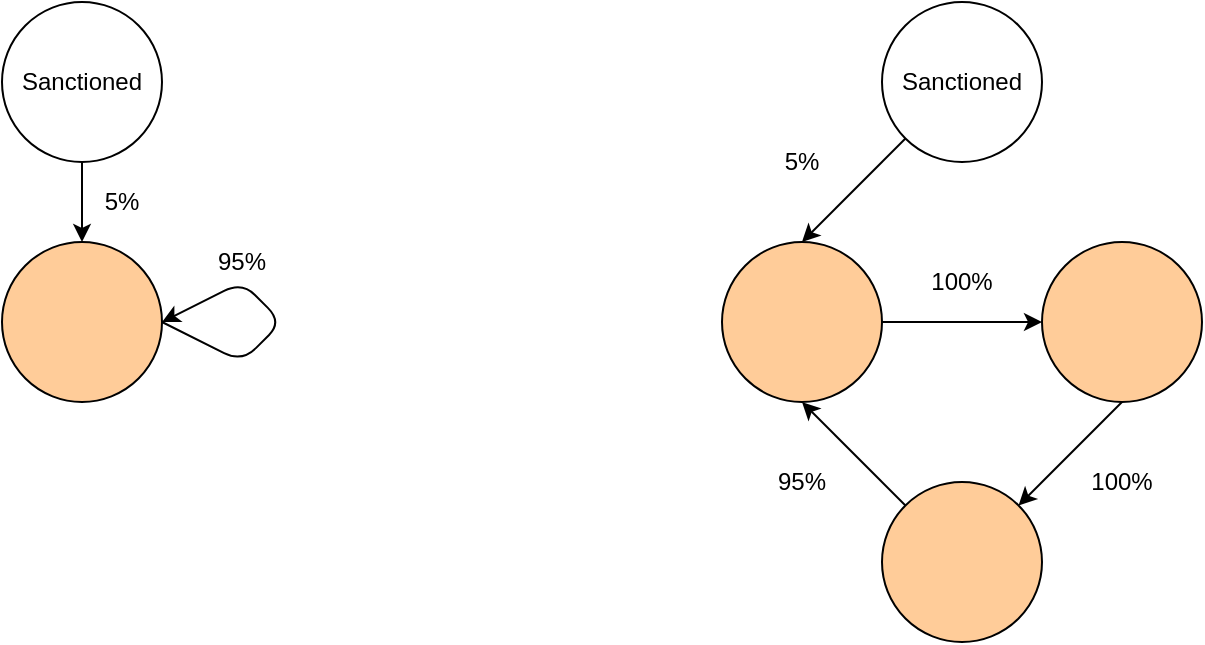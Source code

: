 <mxfile version="14.6.13" type="device"><diagram id="vha5_xF2xDcE_IuQ42AS" name="Page-1"><mxGraphModel dx="1422" dy="705" grid="1" gridSize="10" guides="1" tooltips="1" connect="1" arrows="1" fold="1" page="1" pageScale="1" pageWidth="827" pageHeight="1169" math="0" shadow="0"><root><mxCell id="0"/><mxCell id="1" parent="0"/><mxCell id="obQug8XWIv413fzm21mg-1" value="" style="ellipse;whiteSpace=wrap;html=1;shadow=0;" parent="1" vertex="1"><mxGeometry x="40" y="40" width="80" height="80" as="geometry"/></mxCell><mxCell id="obQug8XWIv413fzm21mg-3" value="Sanctioned" style="text;html=1;strokeColor=none;fillColor=none;align=center;verticalAlign=middle;whiteSpace=wrap;rounded=0;" parent="1" vertex="1"><mxGeometry x="60" y="70" width="40" height="20" as="geometry"/></mxCell><mxCell id="ln_WZ71cR68I7UnSPI3p-5" value="" style="endArrow=classic;html=1;exitX=0.5;exitY=1;exitDx=0;exitDy=0;entryX=0.5;entryY=0;entryDx=0;entryDy=0;" parent="1" source="obQug8XWIv413fzm21mg-1" edge="1"><mxGeometry width="50" height="50" relative="1" as="geometry"><mxPoint x="390" y="420" as="sourcePoint"/><mxPoint x="80" y="160" as="targetPoint"/></mxGeometry></mxCell><mxCell id="ln_WZ71cR68I7UnSPI3p-6" value="5%" style="text;html=1;strokeColor=none;fillColor=none;align=center;verticalAlign=middle;whiteSpace=wrap;rounded=0;" parent="1" vertex="1"><mxGeometry x="80" y="130" width="40" height="20" as="geometry"/></mxCell><mxCell id="ln_WZ71cR68I7UnSPI3p-16" value="" style="ellipse;whiteSpace=wrap;html=1;aspect=fixed;shadow=0;sketch=0;fillColor=#FFCC99;" parent="1" vertex="1"><mxGeometry x="40" y="160" width="80" height="80" as="geometry"/></mxCell><mxCell id="wge3W4-lt3HDq_56o23P-1" value="" style="endArrow=classic;html=1;exitX=1;exitY=0.5;exitDx=0;exitDy=0;" edge="1" parent="1" source="ln_WZ71cR68I7UnSPI3p-16"><mxGeometry width="50" height="50" relative="1" as="geometry"><mxPoint x="390" y="390" as="sourcePoint"/><mxPoint x="120" y="200" as="targetPoint"/><Array as="points"><mxPoint x="160" y="220"/><mxPoint x="180" y="200"/><mxPoint x="160" y="180"/></Array></mxGeometry></mxCell><mxCell id="wge3W4-lt3HDq_56o23P-2" value="95%" style="text;html=1;strokeColor=none;fillColor=none;align=center;verticalAlign=middle;whiteSpace=wrap;rounded=0;" vertex="1" parent="1"><mxGeometry x="140" y="160" width="40" height="20" as="geometry"/></mxCell><mxCell id="wge3W4-lt3HDq_56o23P-3" value="" style="ellipse;whiteSpace=wrap;html=1;aspect=fixed;fillColor=#FFCC99;" vertex="1" parent="1"><mxGeometry x="400" y="160" width="80" height="80" as="geometry"/></mxCell><mxCell id="wge3W4-lt3HDq_56o23P-4" value="" style="ellipse;whiteSpace=wrap;html=1;aspect=fixed;fillColor=#FFCC99;" vertex="1" parent="1"><mxGeometry x="560" y="160" width="80" height="80" as="geometry"/></mxCell><mxCell id="wge3W4-lt3HDq_56o23P-5" value="" style="ellipse;whiteSpace=wrap;html=1;aspect=fixed;fillColor=#FFCC99;" vertex="1" parent="1"><mxGeometry x="480" y="280" width="80" height="80" as="geometry"/></mxCell><mxCell id="wge3W4-lt3HDq_56o23P-6" value="" style="endArrow=classic;html=1;exitX=0;exitY=0;exitDx=0;exitDy=0;entryX=0.5;entryY=1;entryDx=0;entryDy=0;" edge="1" parent="1" source="wge3W4-lt3HDq_56o23P-5" target="wge3W4-lt3HDq_56o23P-3"><mxGeometry width="50" height="50" relative="1" as="geometry"><mxPoint x="390" y="310" as="sourcePoint"/><mxPoint x="440" y="260" as="targetPoint"/></mxGeometry></mxCell><mxCell id="wge3W4-lt3HDq_56o23P-7" value="" style="endArrow=classic;html=1;exitX=1;exitY=0.5;exitDx=0;exitDy=0;entryX=0;entryY=0.5;entryDx=0;entryDy=0;" edge="1" parent="1" source="wge3W4-lt3HDq_56o23P-3" target="wge3W4-lt3HDq_56o23P-4"><mxGeometry width="50" height="50" relative="1" as="geometry"><mxPoint x="390" y="310" as="sourcePoint"/><mxPoint x="440" y="260" as="targetPoint"/></mxGeometry></mxCell><mxCell id="wge3W4-lt3HDq_56o23P-8" value="" style="endArrow=classic;html=1;exitX=0.5;exitY=1;exitDx=0;exitDy=0;entryX=1;entryY=0;entryDx=0;entryDy=0;" edge="1" parent="1" source="wge3W4-lt3HDq_56o23P-4" target="wge3W4-lt3HDq_56o23P-5"><mxGeometry width="50" height="50" relative="1" as="geometry"><mxPoint x="390" y="310" as="sourcePoint"/><mxPoint x="440" y="260" as="targetPoint"/></mxGeometry></mxCell><mxCell id="wge3W4-lt3HDq_56o23P-9" value="" style="endArrow=classic;html=1;exitX=0;exitY=1;exitDx=0;exitDy=0;entryX=0.5;entryY=0;entryDx=0;entryDy=0;" edge="1" parent="1" source="wge3W4-lt3HDq_56o23P-10" target="wge3W4-lt3HDq_56o23P-3"><mxGeometry width="50" height="50" relative="1" as="geometry"><mxPoint x="520" y="130" as="sourcePoint"/><mxPoint x="440" y="210" as="targetPoint"/></mxGeometry></mxCell><mxCell id="wge3W4-lt3HDq_56o23P-10" value="" style="ellipse;whiteSpace=wrap;html=1;shadow=0;" vertex="1" parent="1"><mxGeometry x="480" y="40" width="80" height="80" as="geometry"/></mxCell><mxCell id="wge3W4-lt3HDq_56o23P-11" value="Sanctioned" style="text;html=1;strokeColor=none;fillColor=none;align=center;verticalAlign=middle;whiteSpace=wrap;rounded=0;" vertex="1" parent="1"><mxGeometry x="500" y="70" width="40" height="20" as="geometry"/></mxCell><mxCell id="wge3W4-lt3HDq_56o23P-14" value="5%" style="text;html=1;strokeColor=none;fillColor=none;align=center;verticalAlign=middle;whiteSpace=wrap;rounded=0;" vertex="1" parent="1"><mxGeometry x="420" y="110" width="40" height="20" as="geometry"/></mxCell><mxCell id="wge3W4-lt3HDq_56o23P-16" value="95%" style="text;html=1;strokeColor=none;fillColor=none;align=center;verticalAlign=middle;whiteSpace=wrap;rounded=0;" vertex="1" parent="1"><mxGeometry x="420" y="270" width="40" height="20" as="geometry"/></mxCell><mxCell id="wge3W4-lt3HDq_56o23P-17" value="100%" style="text;html=1;strokeColor=none;fillColor=none;align=center;verticalAlign=middle;whiteSpace=wrap;rounded=0;" vertex="1" parent="1"><mxGeometry x="580" y="270" width="40" height="20" as="geometry"/></mxCell><mxCell id="wge3W4-lt3HDq_56o23P-18" value="100%" style="text;html=1;strokeColor=none;fillColor=none;align=center;verticalAlign=middle;whiteSpace=wrap;rounded=0;" vertex="1" parent="1"><mxGeometry x="500" y="170" width="40" height="20" as="geometry"/></mxCell></root></mxGraphModel></diagram></mxfile>